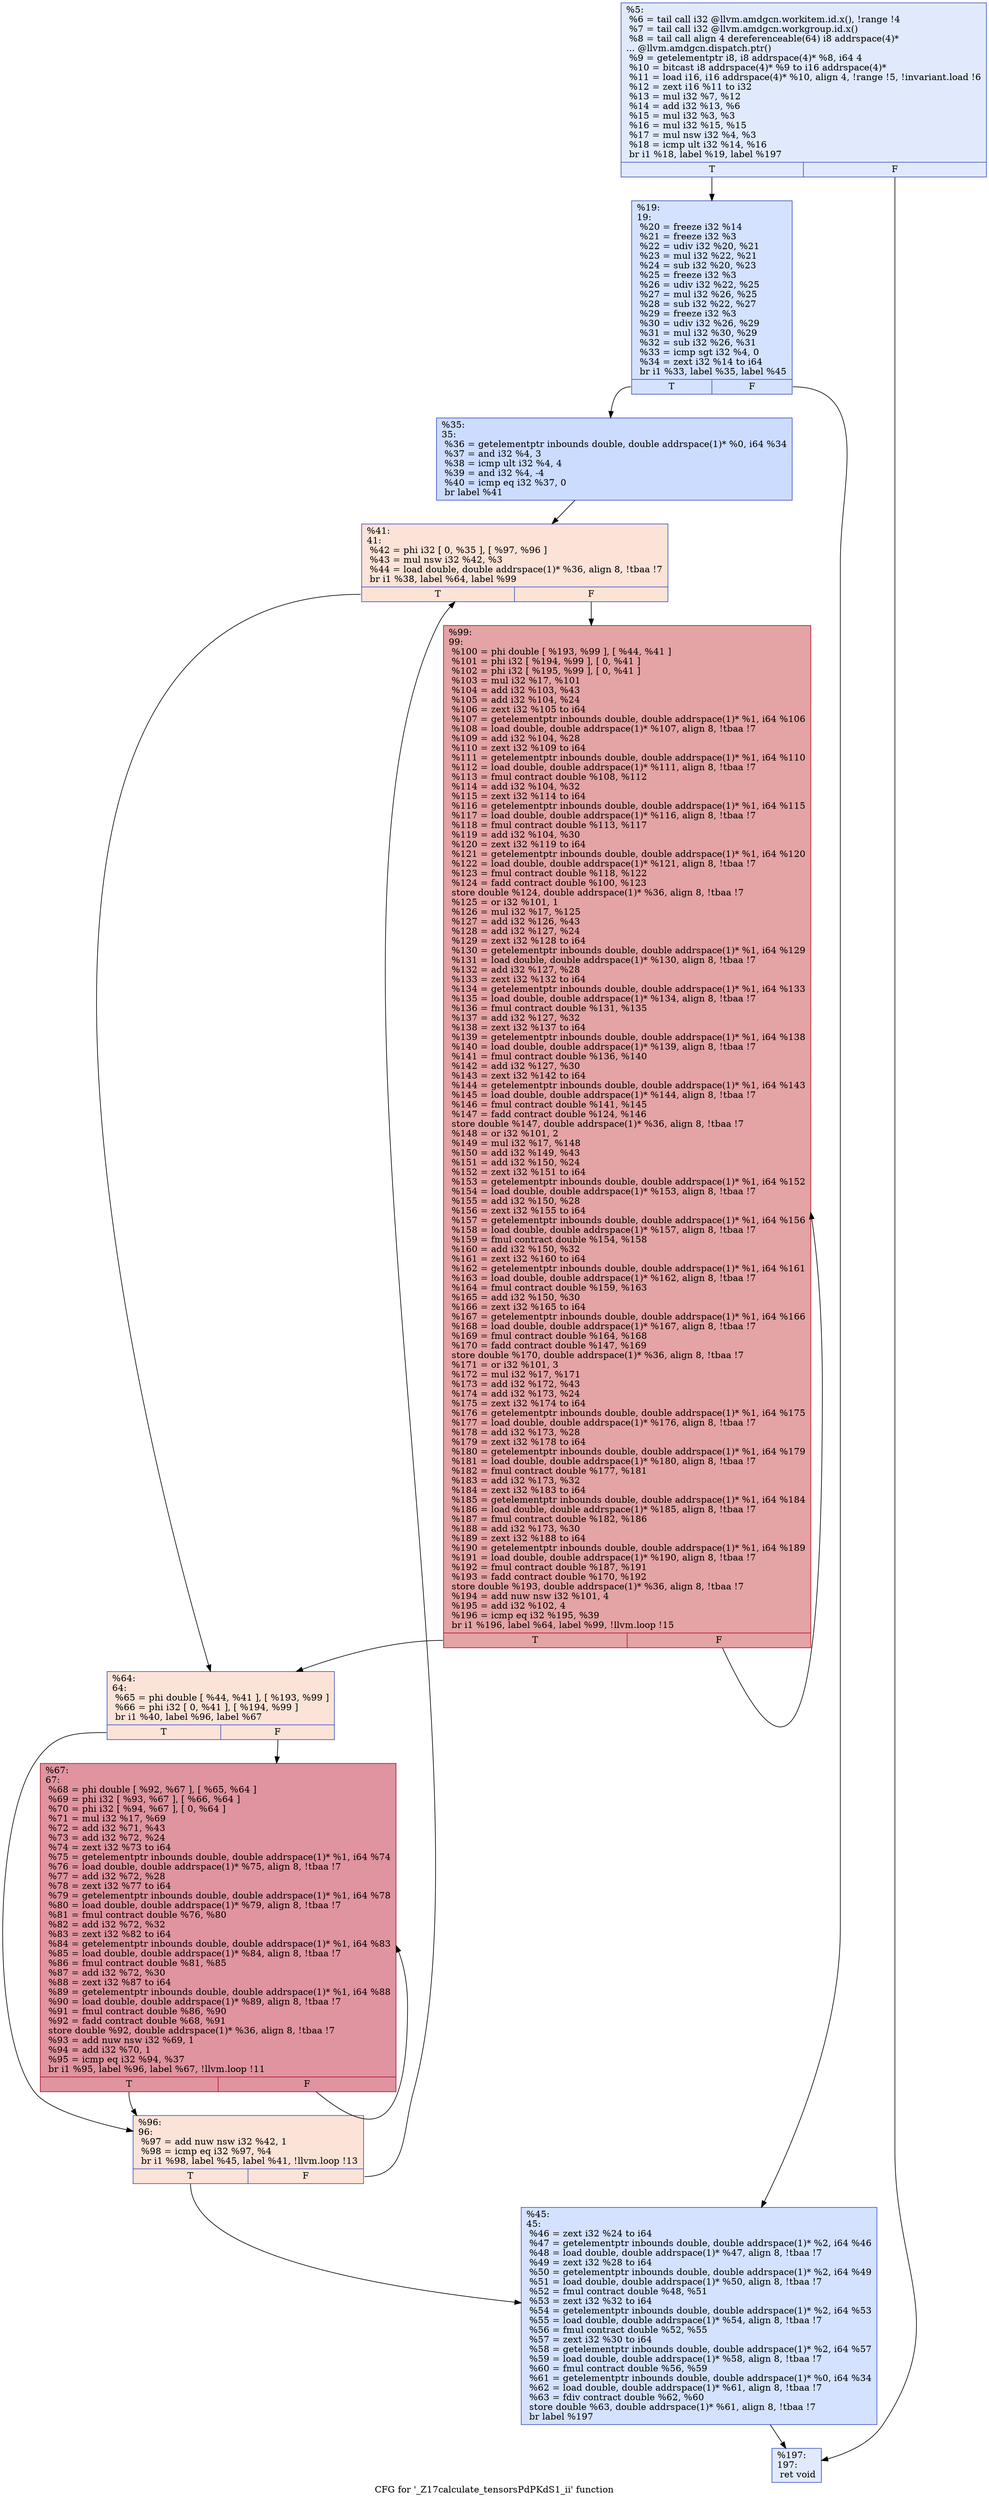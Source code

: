 digraph "CFG for '_Z17calculate_tensorsPdPKdS1_ii' function" {
	label="CFG for '_Z17calculate_tensorsPdPKdS1_ii' function";

	Node0x51ab160 [shape=record,color="#3d50c3ff", style=filled, fillcolor="#b9d0f970",label="{%5:\l  %6 = tail call i32 @llvm.amdgcn.workitem.id.x(), !range !4\l  %7 = tail call i32 @llvm.amdgcn.workgroup.id.x()\l  %8 = tail call align 4 dereferenceable(64) i8 addrspace(4)*\l... @llvm.amdgcn.dispatch.ptr()\l  %9 = getelementptr i8, i8 addrspace(4)* %8, i64 4\l  %10 = bitcast i8 addrspace(4)* %9 to i16 addrspace(4)*\l  %11 = load i16, i16 addrspace(4)* %10, align 4, !range !5, !invariant.load !6\l  %12 = zext i16 %11 to i32\l  %13 = mul i32 %7, %12\l  %14 = add i32 %13, %6\l  %15 = mul i32 %3, %3\l  %16 = mul i32 %15, %15\l  %17 = mul nsw i32 %4, %3\l  %18 = icmp ult i32 %14, %16\l  br i1 %18, label %19, label %197\l|{<s0>T|<s1>F}}"];
	Node0x51ab160:s0 -> Node0x51ad260;
	Node0x51ab160:s1 -> Node0x51ad2f0;
	Node0x51ad260 [shape=record,color="#3d50c3ff", style=filled, fillcolor="#9ebeff70",label="{%19:\l19:                                               \l  %20 = freeze i32 %14\l  %21 = freeze i32 %3\l  %22 = udiv i32 %20, %21\l  %23 = mul i32 %22, %21\l  %24 = sub i32 %20, %23\l  %25 = freeze i32 %3\l  %26 = udiv i32 %22, %25\l  %27 = mul i32 %26, %25\l  %28 = sub i32 %22, %27\l  %29 = freeze i32 %3\l  %30 = udiv i32 %26, %29\l  %31 = mul i32 %30, %29\l  %32 = sub i32 %26, %31\l  %33 = icmp sgt i32 %4, 0\l  %34 = zext i32 %14 to i64\l  br i1 %33, label %35, label %45\l|{<s0>T|<s1>F}}"];
	Node0x51ad260:s0 -> Node0x51add10;
	Node0x51ad260:s1 -> Node0x51add60;
	Node0x51add10 [shape=record,color="#3d50c3ff", style=filled, fillcolor="#8caffe70",label="{%35:\l35:                                               \l  %36 = getelementptr inbounds double, double addrspace(1)* %0, i64 %34\l  %37 = and i32 %4, 3\l  %38 = icmp ult i32 %4, 4\l  %39 = and i32 %4, -4\l  %40 = icmp eq i32 %37, 0\l  br label %41\l}"];
	Node0x51add10 -> Node0x51ae210;
	Node0x51ae210 [shape=record,color="#3d50c3ff", style=filled, fillcolor="#f6bfa670",label="{%41:\l41:                                               \l  %42 = phi i32 [ 0, %35 ], [ %97, %96 ]\l  %43 = mul nsw i32 %42, %3\l  %44 = load double, double addrspace(1)* %36, align 8, !tbaa !7\l  br i1 %38, label %64, label %99\l|{<s0>T|<s1>F}}"];
	Node0x51ae210:s0 -> Node0x51ae6b0;
	Node0x51ae210:s1 -> Node0x51ae740;
	Node0x51add60 [shape=record,color="#3d50c3ff", style=filled, fillcolor="#9ebeff70",label="{%45:\l45:                                               \l  %46 = zext i32 %24 to i64\l  %47 = getelementptr inbounds double, double addrspace(1)* %2, i64 %46\l  %48 = load double, double addrspace(1)* %47, align 8, !tbaa !7\l  %49 = zext i32 %28 to i64\l  %50 = getelementptr inbounds double, double addrspace(1)* %2, i64 %49\l  %51 = load double, double addrspace(1)* %50, align 8, !tbaa !7\l  %52 = fmul contract double %48, %51\l  %53 = zext i32 %32 to i64\l  %54 = getelementptr inbounds double, double addrspace(1)* %2, i64 %53\l  %55 = load double, double addrspace(1)* %54, align 8, !tbaa !7\l  %56 = fmul contract double %52, %55\l  %57 = zext i32 %30 to i64\l  %58 = getelementptr inbounds double, double addrspace(1)* %2, i64 %57\l  %59 = load double, double addrspace(1)* %58, align 8, !tbaa !7\l  %60 = fmul contract double %56, %59\l  %61 = getelementptr inbounds double, double addrspace(1)* %0, i64 %34\l  %62 = load double, double addrspace(1)* %61, align 8, !tbaa !7\l  %63 = fdiv contract double %62, %60\l  store double %63, double addrspace(1)* %61, align 8, !tbaa !7\l  br label %197\l}"];
	Node0x51add60 -> Node0x51ad2f0;
	Node0x51ae6b0 [shape=record,color="#3d50c3ff", style=filled, fillcolor="#f6bfa670",label="{%64:\l64:                                               \l  %65 = phi double [ %44, %41 ], [ %193, %99 ]\l  %66 = phi i32 [ 0, %41 ], [ %194, %99 ]\l  br i1 %40, label %96, label %67\l|{<s0>T|<s1>F}}"];
	Node0x51ae6b0:s0 -> Node0x51ae300;
	Node0x51ae6b0:s1 -> Node0x51adc90;
	Node0x51adc90 [shape=record,color="#b70d28ff", style=filled, fillcolor="#b70d2870",label="{%67:\l67:                                               \l  %68 = phi double [ %92, %67 ], [ %65, %64 ]\l  %69 = phi i32 [ %93, %67 ], [ %66, %64 ]\l  %70 = phi i32 [ %94, %67 ], [ 0, %64 ]\l  %71 = mul i32 %17, %69\l  %72 = add i32 %71, %43\l  %73 = add i32 %72, %24\l  %74 = zext i32 %73 to i64\l  %75 = getelementptr inbounds double, double addrspace(1)* %1, i64 %74\l  %76 = load double, double addrspace(1)* %75, align 8, !tbaa !7\l  %77 = add i32 %72, %28\l  %78 = zext i32 %77 to i64\l  %79 = getelementptr inbounds double, double addrspace(1)* %1, i64 %78\l  %80 = load double, double addrspace(1)* %79, align 8, !tbaa !7\l  %81 = fmul contract double %76, %80\l  %82 = add i32 %72, %32\l  %83 = zext i32 %82 to i64\l  %84 = getelementptr inbounds double, double addrspace(1)* %1, i64 %83\l  %85 = load double, double addrspace(1)* %84, align 8, !tbaa !7\l  %86 = fmul contract double %81, %85\l  %87 = add i32 %72, %30\l  %88 = zext i32 %87 to i64\l  %89 = getelementptr inbounds double, double addrspace(1)* %1, i64 %88\l  %90 = load double, double addrspace(1)* %89, align 8, !tbaa !7\l  %91 = fmul contract double %86, %90\l  %92 = fadd contract double %68, %91\l  store double %92, double addrspace(1)* %36, align 8, !tbaa !7\l  %93 = add nuw nsw i32 %69, 1\l  %94 = add i32 %70, 1\l  %95 = icmp eq i32 %94, %37\l  br i1 %95, label %96, label %67, !llvm.loop !11\l|{<s0>T|<s1>F}}"];
	Node0x51adc90:s0 -> Node0x51ae300;
	Node0x51adc90:s1 -> Node0x51adc90;
	Node0x51ae300 [shape=record,color="#3d50c3ff", style=filled, fillcolor="#f6bfa670",label="{%96:\l96:                                               \l  %97 = add nuw nsw i32 %42, 1\l  %98 = icmp eq i32 %97, %4\l  br i1 %98, label %45, label %41, !llvm.loop !13\l|{<s0>T|<s1>F}}"];
	Node0x51ae300:s0 -> Node0x51add60;
	Node0x51ae300:s1 -> Node0x51ae210;
	Node0x51ae740 [shape=record,color="#b70d28ff", style=filled, fillcolor="#c32e3170",label="{%99:\l99:                                               \l  %100 = phi double [ %193, %99 ], [ %44, %41 ]\l  %101 = phi i32 [ %194, %99 ], [ 0, %41 ]\l  %102 = phi i32 [ %195, %99 ], [ 0, %41 ]\l  %103 = mul i32 %17, %101\l  %104 = add i32 %103, %43\l  %105 = add i32 %104, %24\l  %106 = zext i32 %105 to i64\l  %107 = getelementptr inbounds double, double addrspace(1)* %1, i64 %106\l  %108 = load double, double addrspace(1)* %107, align 8, !tbaa !7\l  %109 = add i32 %104, %28\l  %110 = zext i32 %109 to i64\l  %111 = getelementptr inbounds double, double addrspace(1)* %1, i64 %110\l  %112 = load double, double addrspace(1)* %111, align 8, !tbaa !7\l  %113 = fmul contract double %108, %112\l  %114 = add i32 %104, %32\l  %115 = zext i32 %114 to i64\l  %116 = getelementptr inbounds double, double addrspace(1)* %1, i64 %115\l  %117 = load double, double addrspace(1)* %116, align 8, !tbaa !7\l  %118 = fmul contract double %113, %117\l  %119 = add i32 %104, %30\l  %120 = zext i32 %119 to i64\l  %121 = getelementptr inbounds double, double addrspace(1)* %1, i64 %120\l  %122 = load double, double addrspace(1)* %121, align 8, !tbaa !7\l  %123 = fmul contract double %118, %122\l  %124 = fadd contract double %100, %123\l  store double %124, double addrspace(1)* %36, align 8, !tbaa !7\l  %125 = or i32 %101, 1\l  %126 = mul i32 %17, %125\l  %127 = add i32 %126, %43\l  %128 = add i32 %127, %24\l  %129 = zext i32 %128 to i64\l  %130 = getelementptr inbounds double, double addrspace(1)* %1, i64 %129\l  %131 = load double, double addrspace(1)* %130, align 8, !tbaa !7\l  %132 = add i32 %127, %28\l  %133 = zext i32 %132 to i64\l  %134 = getelementptr inbounds double, double addrspace(1)* %1, i64 %133\l  %135 = load double, double addrspace(1)* %134, align 8, !tbaa !7\l  %136 = fmul contract double %131, %135\l  %137 = add i32 %127, %32\l  %138 = zext i32 %137 to i64\l  %139 = getelementptr inbounds double, double addrspace(1)* %1, i64 %138\l  %140 = load double, double addrspace(1)* %139, align 8, !tbaa !7\l  %141 = fmul contract double %136, %140\l  %142 = add i32 %127, %30\l  %143 = zext i32 %142 to i64\l  %144 = getelementptr inbounds double, double addrspace(1)* %1, i64 %143\l  %145 = load double, double addrspace(1)* %144, align 8, !tbaa !7\l  %146 = fmul contract double %141, %145\l  %147 = fadd contract double %124, %146\l  store double %147, double addrspace(1)* %36, align 8, !tbaa !7\l  %148 = or i32 %101, 2\l  %149 = mul i32 %17, %148\l  %150 = add i32 %149, %43\l  %151 = add i32 %150, %24\l  %152 = zext i32 %151 to i64\l  %153 = getelementptr inbounds double, double addrspace(1)* %1, i64 %152\l  %154 = load double, double addrspace(1)* %153, align 8, !tbaa !7\l  %155 = add i32 %150, %28\l  %156 = zext i32 %155 to i64\l  %157 = getelementptr inbounds double, double addrspace(1)* %1, i64 %156\l  %158 = load double, double addrspace(1)* %157, align 8, !tbaa !7\l  %159 = fmul contract double %154, %158\l  %160 = add i32 %150, %32\l  %161 = zext i32 %160 to i64\l  %162 = getelementptr inbounds double, double addrspace(1)* %1, i64 %161\l  %163 = load double, double addrspace(1)* %162, align 8, !tbaa !7\l  %164 = fmul contract double %159, %163\l  %165 = add i32 %150, %30\l  %166 = zext i32 %165 to i64\l  %167 = getelementptr inbounds double, double addrspace(1)* %1, i64 %166\l  %168 = load double, double addrspace(1)* %167, align 8, !tbaa !7\l  %169 = fmul contract double %164, %168\l  %170 = fadd contract double %147, %169\l  store double %170, double addrspace(1)* %36, align 8, !tbaa !7\l  %171 = or i32 %101, 3\l  %172 = mul i32 %17, %171\l  %173 = add i32 %172, %43\l  %174 = add i32 %173, %24\l  %175 = zext i32 %174 to i64\l  %176 = getelementptr inbounds double, double addrspace(1)* %1, i64 %175\l  %177 = load double, double addrspace(1)* %176, align 8, !tbaa !7\l  %178 = add i32 %173, %28\l  %179 = zext i32 %178 to i64\l  %180 = getelementptr inbounds double, double addrspace(1)* %1, i64 %179\l  %181 = load double, double addrspace(1)* %180, align 8, !tbaa !7\l  %182 = fmul contract double %177, %181\l  %183 = add i32 %173, %32\l  %184 = zext i32 %183 to i64\l  %185 = getelementptr inbounds double, double addrspace(1)* %1, i64 %184\l  %186 = load double, double addrspace(1)* %185, align 8, !tbaa !7\l  %187 = fmul contract double %182, %186\l  %188 = add i32 %173, %30\l  %189 = zext i32 %188 to i64\l  %190 = getelementptr inbounds double, double addrspace(1)* %1, i64 %189\l  %191 = load double, double addrspace(1)* %190, align 8, !tbaa !7\l  %192 = fmul contract double %187, %191\l  %193 = fadd contract double %170, %192\l  store double %193, double addrspace(1)* %36, align 8, !tbaa !7\l  %194 = add nuw nsw i32 %101, 4\l  %195 = add i32 %102, 4\l  %196 = icmp eq i32 %195, %39\l  br i1 %196, label %64, label %99, !llvm.loop !15\l|{<s0>T|<s1>F}}"];
	Node0x51ae740:s0 -> Node0x51ae6b0;
	Node0x51ae740:s1 -> Node0x51ae740;
	Node0x51ad2f0 [shape=record,color="#3d50c3ff", style=filled, fillcolor="#b9d0f970",label="{%197:\l197:                                              \l  ret void\l}"];
}
